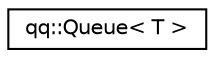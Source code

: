 digraph "Graphical Class Hierarchy"
{
 // LATEX_PDF_SIZE
  edge [fontname="Helvetica",fontsize="10",labelfontname="Helvetica",labelfontsize="10"];
  node [fontname="Helvetica",fontsize="10",shape=record];
  rankdir="LR";
  Node0 [label="qq::Queue\< T \>",height=0.2,width=0.4,color="black", fillcolor="white", style="filled",URL="$classqq_1_1Queue.html",tooltip=" "];
}
